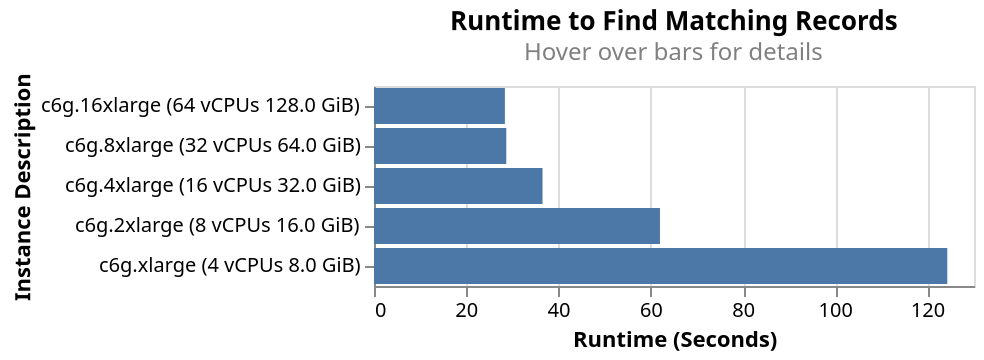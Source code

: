 {"config": {"view": {"continuousWidth": 300, "continuousHeight": 300}}, "data": {"name": "data-295e074f180a9440035c8962f609d2da"}, "mark": {"type": "bar"}, "encoding": {"tooltip": [{"field": "mean_seconds", "format": ".2f", "title": "Mean Runtime", "type": "quantitative"}, {"field": "max_pairs", "format": ",", "title": "Max Pairs for estiamte u", "type": "quantitative"}, {"field": "num_input_rows", "format": ",", "title": "Number of Input Rows", "type": "quantitative"}, {"field": "num_cpus", "format": ",", "title": "Count", "type": "quantitative"}, {"field": "instance_id", "title": "Instance ID", "type": "nominal"}, {"field": "instance_type", "title": "Instance Type", "type": "nominal"}, {"field": "vcpus", "title": "vCPUs", "type": "nominal"}, {"field": "physical_processor", "title": "Physical Processor", "type": "nominal"}, {"field": "clock_speed_ghz_", "title": "Clock Speed", "type": "nominal"}, {"field": "instance_memory", "title": "Instance Memory", "type": "nominal"}, {"field": "on_demand_price", "title": "On-Demand Price", "type": "nominal"}], "x": {"axis": {"title": "Runtime (Seconds)"}, "field": "mean_seconds", "type": "quantitative"}, "y": {"axis": {"title": "Instance Description"}, "field": "instance_desc", "sort": {"field": "num_cpus", "order": "descending"}, "type": "nominal"}}, "params": [{"name": "param_20", "select": {"type": "interval", "encodings": ["x", "y"]}, "bind": "scales"}], "title": {"text": ["Runtime to Find Matching Records"], "subtitle": ["Hover over bars for details "], "color": "black", "subtitleColor": "gray"}, "$schema": "https://vega.github.io/schema/vega-lite/v5.8.0.json", "datasets": {"data-295e074f180a9440035c8962f609d2da": [{"mean_seconds": 124.21493626200004, "benchmark_function": "predict", "salt_type": "no_salt", "run_label": "order_by_after_score", "max_pairs": 100000000, "num_input_rows": 1000000, "num_cpus": 4, "instance_id": "i-0a544c96bb373cfa0", "instance_type": "c6g.xlarge", "brand_raw": "Neoverse-N1", "vcpus": "4 vCPUs", "physical_processor": "AWS Graviton2 Processor", "clock_speed_ghz_": "2.5 GHz", "instance_memory": "8.0 GiB", "on_demand_price": "$0.1616 hourly", "instance_desc": "c6g.xlarge (4 vCPUs 8.0 GiB)"}, {"mean_seconds": 61.95639452200004, "benchmark_function": "predict", "salt_type": "no_salt", "run_label": "order_by_after_score", "max_pairs": 100000000, "num_input_rows": 1000000, "num_cpus": 8, "instance_id": "i-0ae0b81108ec3c84d", "instance_type": "c6g.2xlarge", "brand_raw": "Neoverse-N1", "vcpus": "8 vCPUs", "physical_processor": "AWS Graviton2 Processor", "clock_speed_ghz_": "2.5 GHz", "instance_memory": "16.0 GiB", "on_demand_price": "$0.3232 hourly", "instance_desc": "c6g.2xlarge (8 vCPUs 16.0 GiB)"}, {"mean_seconds": 36.512758684999994, "benchmark_function": "predict", "salt_type": "no_salt", "run_label": "order_by_after_score", "max_pairs": 100000000, "num_input_rows": 1000000, "num_cpus": 16, "instance_id": "i-03cc8a3e708bea937", "instance_type": "c6g.4xlarge", "brand_raw": "Neoverse-N1", "vcpus": "16 vCPUs", "physical_processor": "AWS Graviton2 Processor", "clock_speed_ghz_": "2.5 GHz", "instance_memory": "32.0 GiB", "on_demand_price": "$0.6464 hourly", "instance_desc": "c6g.4xlarge (16 vCPUs 32.0 GiB)"}, {"mean_seconds": 28.662673001, "benchmark_function": "predict", "salt_type": "no_salt", "run_label": "order_by_after_score", "max_pairs": 100000000, "num_input_rows": 1000000, "num_cpus": 32, "instance_id": "i-056ebcd9cb91bc6ce", "instance_type": "c6g.8xlarge", "brand_raw": "Neoverse-N1", "vcpus": "32 vCPUs", "physical_processor": "AWS Graviton2 Processor", "clock_speed_ghz_": "2.5 GHz", "instance_memory": "64.0 GiB", "on_demand_price": "$1.2928 hourly", "instance_desc": "c6g.8xlarge (32 vCPUs 64.0 GiB)"}, {"mean_seconds": 28.361983788999993, "benchmark_function": "predict", "salt_type": "no_salt", "run_label": "order_by_after_score", "max_pairs": 100000000, "num_input_rows": 1000000, "num_cpus": 64, "instance_id": "i-08cc3110acd7b818b", "instance_type": "c6g.16xlarge", "brand_raw": "Neoverse-N1", "vcpus": "64 vCPUs", "physical_processor": "AWS Graviton2 Processor", "clock_speed_ghz_": "2.5 GHz", "instance_memory": "128.0 GiB", "on_demand_price": "$2.5856 hourly", "instance_desc": "c6g.16xlarge (64 vCPUs 128.0 GiB)"}]}}